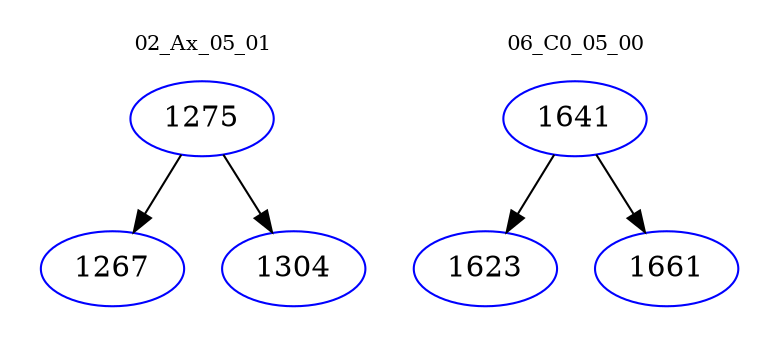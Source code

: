 digraph{
subgraph cluster_0 {
color = white
label = "02_Ax_05_01";
fontsize=10;
T0_1275 [label="1275", color="blue"]
T0_1275 -> T0_1267 [color="black"]
T0_1267 [label="1267", color="blue"]
T0_1275 -> T0_1304 [color="black"]
T0_1304 [label="1304", color="blue"]
}
subgraph cluster_1 {
color = white
label = "06_C0_05_00";
fontsize=10;
T1_1641 [label="1641", color="blue"]
T1_1641 -> T1_1623 [color="black"]
T1_1623 [label="1623", color="blue"]
T1_1641 -> T1_1661 [color="black"]
T1_1661 [label="1661", color="blue"]
}
}
